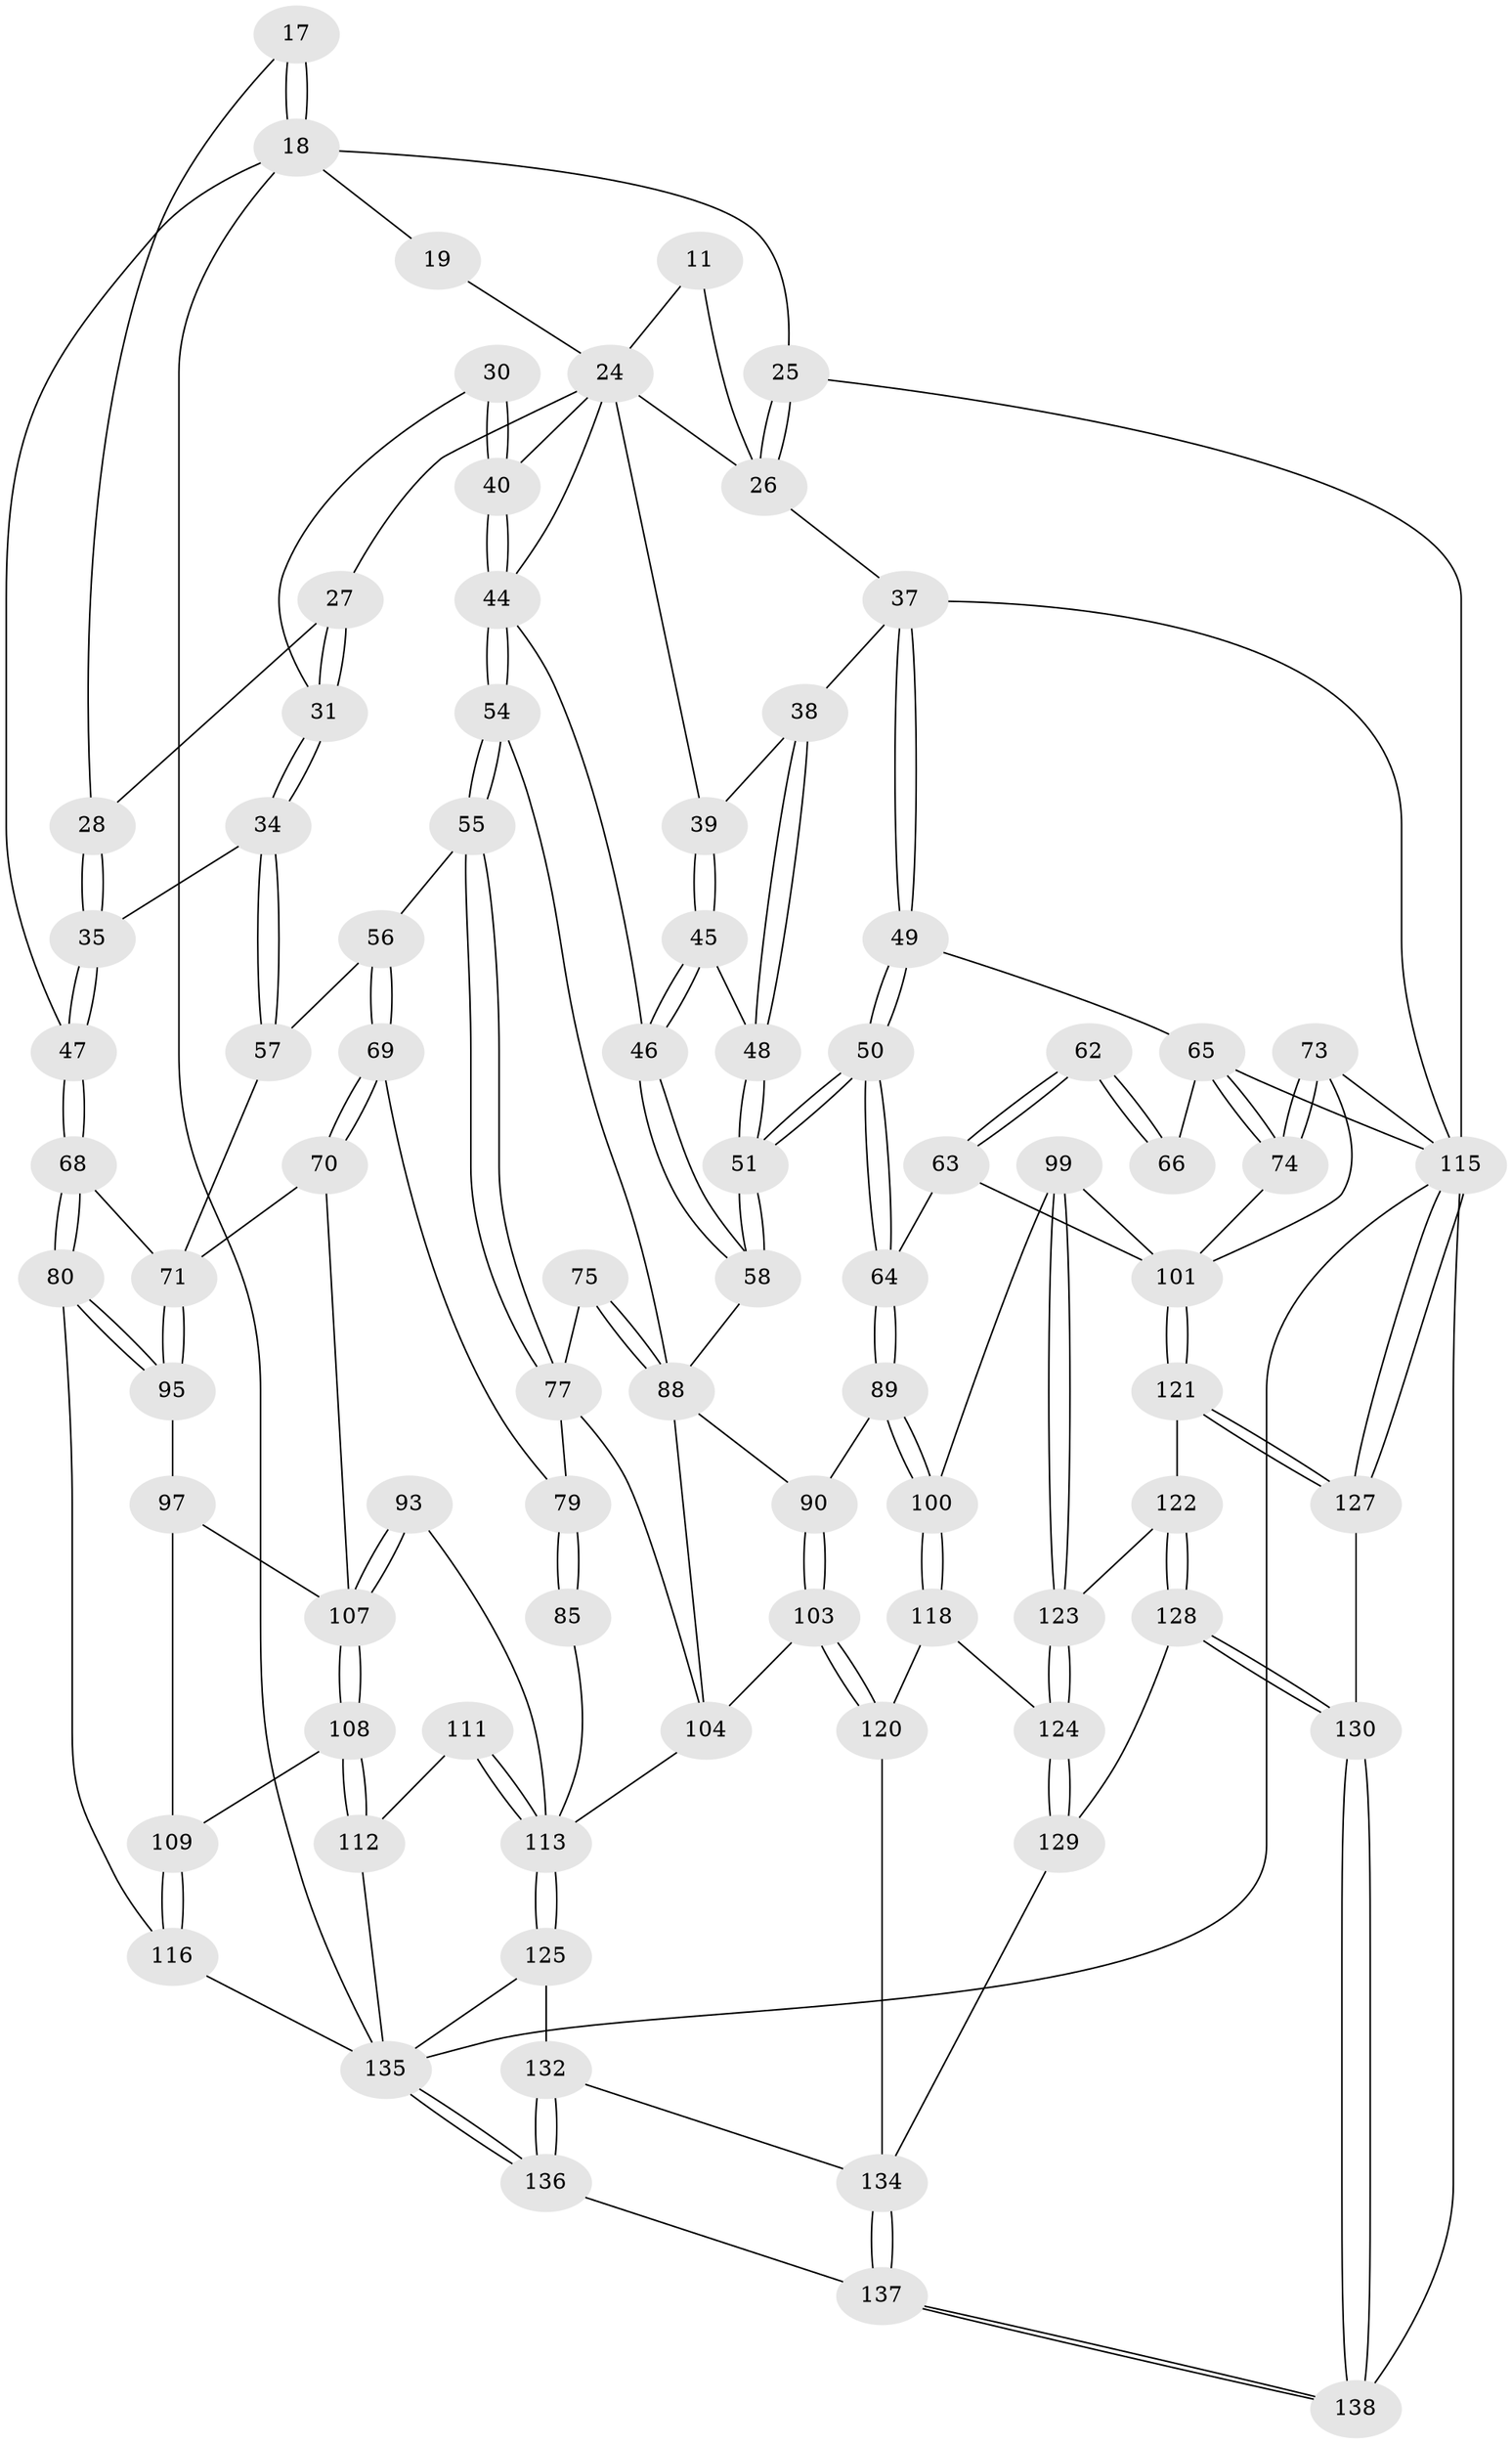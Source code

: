 // original degree distribution, {3: 0.014492753623188406, 4: 0.21739130434782608, 5: 0.5652173913043478, 6: 0.2028985507246377}
// Generated by graph-tools (version 1.1) at 2025/06/03/04/25 22:06:50]
// undirected, 82 vertices, 190 edges
graph export_dot {
graph [start="1"]
  node [color=gray90,style=filled];
  11 [pos="+0.5331128308473932+0",super="+7"];
  17 [pos="+0+0"];
  18 [pos="+0.17906934128091528+0.08888733793243378",super="+16"];
  19 [pos="+0.2634635724735291+0.18556873826151507",super="+9"];
  24 [pos="+0.4828519502488331+0.20350028061134837",super="+23+22"];
  25 [pos="+1+0.1855740225555972",super="+4"];
  26 [pos="+0.8829623623430344+0.23961122181621997",super="+15+12+3"];
  27 [pos="+0.23753761163214426+0.2410603992909652"];
  28 [pos="+0.1203860618913702+0.22261326180268093"];
  30 [pos="+0.2642589533604913+0.34930914799329976"];
  31 [pos="+0.2466745265599405+0.3509695385149569"];
  34 [pos="+0.20691806032292148+0.3840669788058906"];
  35 [pos="+0.16810632558053187+0.36401380973096564"];
  37 [pos="+0.7561027415673975+0.3237683745778516",super="+36"];
  38 [pos="+0.75178766865417+0.32269701021492714"];
  39 [pos="+0.6221508618831965+0.2140290579791381"];
  40 [pos="+0.383463409195172+0.4136581762141538",super="+33+29"];
  44 [pos="+0.38502082964291146+0.41523385245009325",super="+43"];
  45 [pos="+0.5619674592488162+0.3660818409969971"];
  46 [pos="+0.5452425396593964+0.39352682542792566"];
  47 [pos="+0+0.3728685135163993"];
  48 [pos="+0.6887882119095544+0.41091026108659867"];
  49 [pos="+0.8007264656863416+0.3962408602571906"];
  50 [pos="+0.6685677399444765+0.5309417504436574"];
  51 [pos="+0.6526722046265182+0.5108812417349049"];
  54 [pos="+0.38511452177525646+0.42323045483174765"];
  55 [pos="+0.3042036892407612+0.4843773749393011"];
  56 [pos="+0.213284915028208+0.417480741333205"];
  57 [pos="+0.20692332099582472+0.38451138379833205"];
  58 [pos="+0.552775704652248+0.46954569608423474"];
  62 [pos="+0.7400233964816916+0.5260302768052197"];
  63 [pos="+0.7188598971976724+0.539186543509987"];
  64 [pos="+0.6749732811061441+0.5423229023990566"];
  65 [pos="+0.8544645232821184+0.5344131670942203",super="+53"];
  66 [pos="+0.8155963965237142+0.5140877374159525",super="+61"];
  68 [pos="+0+0.3830923717540731"];
  69 [pos="+0.17286535387947127+0.5280450277534728"];
  70 [pos="+0.13816771327025887+0.544766611159987"];
  71 [pos="+0.12884187854124282+0.5449907573472587",super="+67"];
  73 [pos="+1+0.5764875702586318"];
  74 [pos="+0.8812343943199505+0.5664130978190433"];
  75 [pos="+0.36454852124002574+0.5788560413450402"];
  77 [pos="+0.3096387326442191+0.525359297118013",super="+76"];
  79 [pos="+0.1883446243183014+0.5369558737199459",super="+78"];
  80 [pos="+0+0.5251620335034257"];
  85 [pos="+0.24016180692669947+0.6017250920310008"];
  88 [pos="+0.3684414305069383+0.5816708725629844",super="+87+60"];
  89 [pos="+0.6535564300450609+0.6670578838655794"];
  90 [pos="+0.5132611023942125+0.6610944308892439"];
  93 [pos="+0.19238245799777057+0.6645848426827692"];
  95 [pos="+0.0690389295454138+0.6264001515953441"];
  97 [pos="+0.06960445573639365+0.628293725268654"];
  99 [pos="+0.7114781523104424+0.7239505382892847"];
  100 [pos="+0.6892487631582102+0.7168252093204482"];
  101 [pos="+0.9525598844502264+0.7194270783601991",super="+98"];
  103 [pos="+0.4486152844326924+0.7604122685223925"];
  104 [pos="+0.38023196367054685+0.7723025970188879",super="+102+83"];
  107 [pos="+0.16143085959682438+0.6865402578006186",super="+96+94"];
  108 [pos="+0.15518456375139772+0.7020570488595836"];
  109 [pos="+0.1120087853184411+0.7276345717785098",super="+105"];
  111 [pos="+0.26001231226619775+0.7813080992765185"];
  112 [pos="+0.21272468346592488+0.7901555520258698"];
  113 [pos="+0.3449931673595266+0.8041952289984035",super="+110+92"];
  115 [pos="+1+1",super="+72+114"];
  116 [pos="+0.05270011373141394+0.8221120521004072",super="+106"];
  118 [pos="+0.5791452931624156+0.8615198258169071"];
  120 [pos="+0.5440121806063429+0.8523089716574597",super="+119"];
  121 [pos="+0.9154402503389342+0.7915216423431968"];
  122 [pos="+0.7883663542741491+0.7925164204347303"];
  123 [pos="+0.7212600784862824+0.7377949955433369"];
  124 [pos="+0.7185323303333404+0.9089922673596026"];
  125 [pos="+0.33913430754623003+0.8821423951063717"];
  127 [pos="+0.9166929622608947+0.8051238759408859"];
  128 [pos="+0.8075854213137255+0.9308336112908044"];
  129 [pos="+0.7244566623213946+0.9155690826037195"];
  130 [pos="+0.8861003982661289+0.9926820070464373"];
  132 [pos="+0.34008216848358913+0.8852924902415439"];
  134 [pos="+0.5584835905846083+1",super="+131+133"];
  135 [pos="+0.15654565765543746+1",super="+82+126"];
  136 [pos="+0.26753502132063023+1"];
  137 [pos="+0.5550633508870955+1"];
  138 [pos="+1+1"];
  11 -- 26 [weight=3];
  11 -- 24;
  17 -- 18 [weight=2];
  17 -- 18;
  17 -- 28;
  18 -- 19 [weight=2];
  18 -- 47;
  18 -- 25;
  18 -- 135;
  19 -- 24 [weight=2];
  24 -- 44;
  24 -- 26 [weight=2];
  24 -- 39;
  24 -- 40;
  24 -- 27;
  25 -- 26 [weight=2];
  25 -- 26;
  25 -- 115 [weight=2];
  26 -- 37;
  27 -- 28;
  27 -- 31;
  27 -- 31;
  28 -- 35;
  28 -- 35;
  30 -- 31;
  30 -- 40 [weight=2];
  30 -- 40;
  31 -- 34;
  31 -- 34;
  34 -- 35;
  34 -- 57;
  34 -- 57;
  35 -- 47;
  35 -- 47;
  37 -- 38;
  37 -- 49;
  37 -- 49;
  37 -- 115;
  38 -- 39;
  38 -- 48;
  38 -- 48;
  39 -- 45;
  39 -- 45;
  40 -- 44 [weight=2];
  40 -- 44;
  44 -- 54;
  44 -- 54;
  44 -- 46;
  45 -- 46;
  45 -- 46;
  45 -- 48;
  46 -- 58;
  46 -- 58;
  47 -- 68;
  47 -- 68;
  48 -- 51;
  48 -- 51;
  49 -- 50;
  49 -- 50;
  49 -- 65;
  50 -- 51;
  50 -- 51;
  50 -- 64;
  50 -- 64;
  51 -- 58;
  51 -- 58;
  54 -- 55;
  54 -- 55;
  54 -- 88;
  55 -- 56;
  55 -- 77;
  55 -- 77;
  56 -- 57;
  56 -- 69;
  56 -- 69;
  57 -- 71;
  58 -- 88;
  62 -- 63;
  62 -- 63;
  62 -- 66 [weight=2];
  62 -- 66;
  63 -- 64;
  63 -- 101;
  64 -- 89;
  64 -- 89;
  65 -- 66 [weight=2];
  65 -- 74;
  65 -- 74;
  65 -- 115;
  68 -- 80;
  68 -- 80;
  68 -- 71;
  69 -- 70;
  69 -- 70;
  69 -- 79;
  70 -- 71;
  70 -- 107;
  71 -- 95;
  71 -- 95;
  73 -- 74;
  73 -- 74;
  73 -- 101;
  73 -- 115;
  74 -- 101;
  75 -- 88 [weight=2];
  75 -- 88;
  75 -- 77;
  77 -- 79;
  77 -- 104;
  79 -- 85 [weight=2];
  79 -- 85;
  80 -- 95;
  80 -- 95;
  80 -- 116;
  85 -- 113;
  88 -- 104;
  88 -- 90;
  89 -- 90;
  89 -- 100;
  89 -- 100;
  90 -- 103;
  90 -- 103;
  93 -- 107 [weight=2];
  93 -- 107;
  93 -- 113;
  95 -- 97;
  97 -- 107;
  97 -- 109;
  99 -- 100;
  99 -- 123;
  99 -- 123;
  99 -- 101;
  100 -- 118;
  100 -- 118;
  101 -- 121;
  101 -- 121;
  103 -- 104;
  103 -- 120;
  103 -- 120;
  104 -- 113 [weight=2];
  107 -- 108;
  107 -- 108;
  108 -- 109;
  108 -- 112;
  108 -- 112;
  109 -- 116 [weight=2];
  109 -- 116;
  111 -- 112;
  111 -- 113 [weight=2];
  111 -- 113;
  112 -- 135;
  113 -- 125;
  113 -- 125;
  115 -- 127;
  115 -- 127;
  115 -- 138;
  115 -- 135;
  116 -- 135 [weight=2];
  118 -- 124;
  118 -- 120;
  120 -- 134 [weight=2];
  121 -- 122;
  121 -- 127;
  121 -- 127;
  122 -- 123;
  122 -- 128;
  122 -- 128;
  123 -- 124;
  123 -- 124;
  124 -- 129;
  124 -- 129;
  125 -- 132;
  125 -- 135;
  127 -- 130;
  128 -- 129;
  128 -- 130;
  128 -- 130;
  129 -- 134;
  130 -- 138;
  130 -- 138;
  132 -- 136;
  132 -- 136;
  132 -- 134;
  134 -- 137;
  134 -- 137;
  135 -- 136;
  135 -- 136;
  136 -- 137;
  137 -- 138;
  137 -- 138;
}
